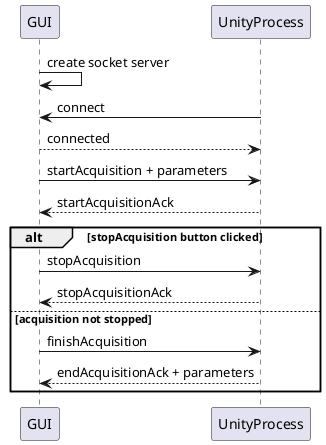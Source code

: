 @startuml
GUI -> GUI: 			create socket server

UnityProcess -> GUI: 	connect
GUI --> UnityProcess: 	connected

GUI -> UnityProcess: 	startAcquisition + parameters
UnityProcess --> GUI: 	startAcquisitionAck

alt stopAcquisition button clicked
	GUI -> UnityProcess: 	stopAcquisition
	UnityProcess --> GUI: 	stopAcquisitionAck
else acquisition not stopped
	GUI -> UnityProcess: 	finishAcquisition
	UnityProcess --> GUI: 	endAcquisitionAck + parameters
end

@enduml